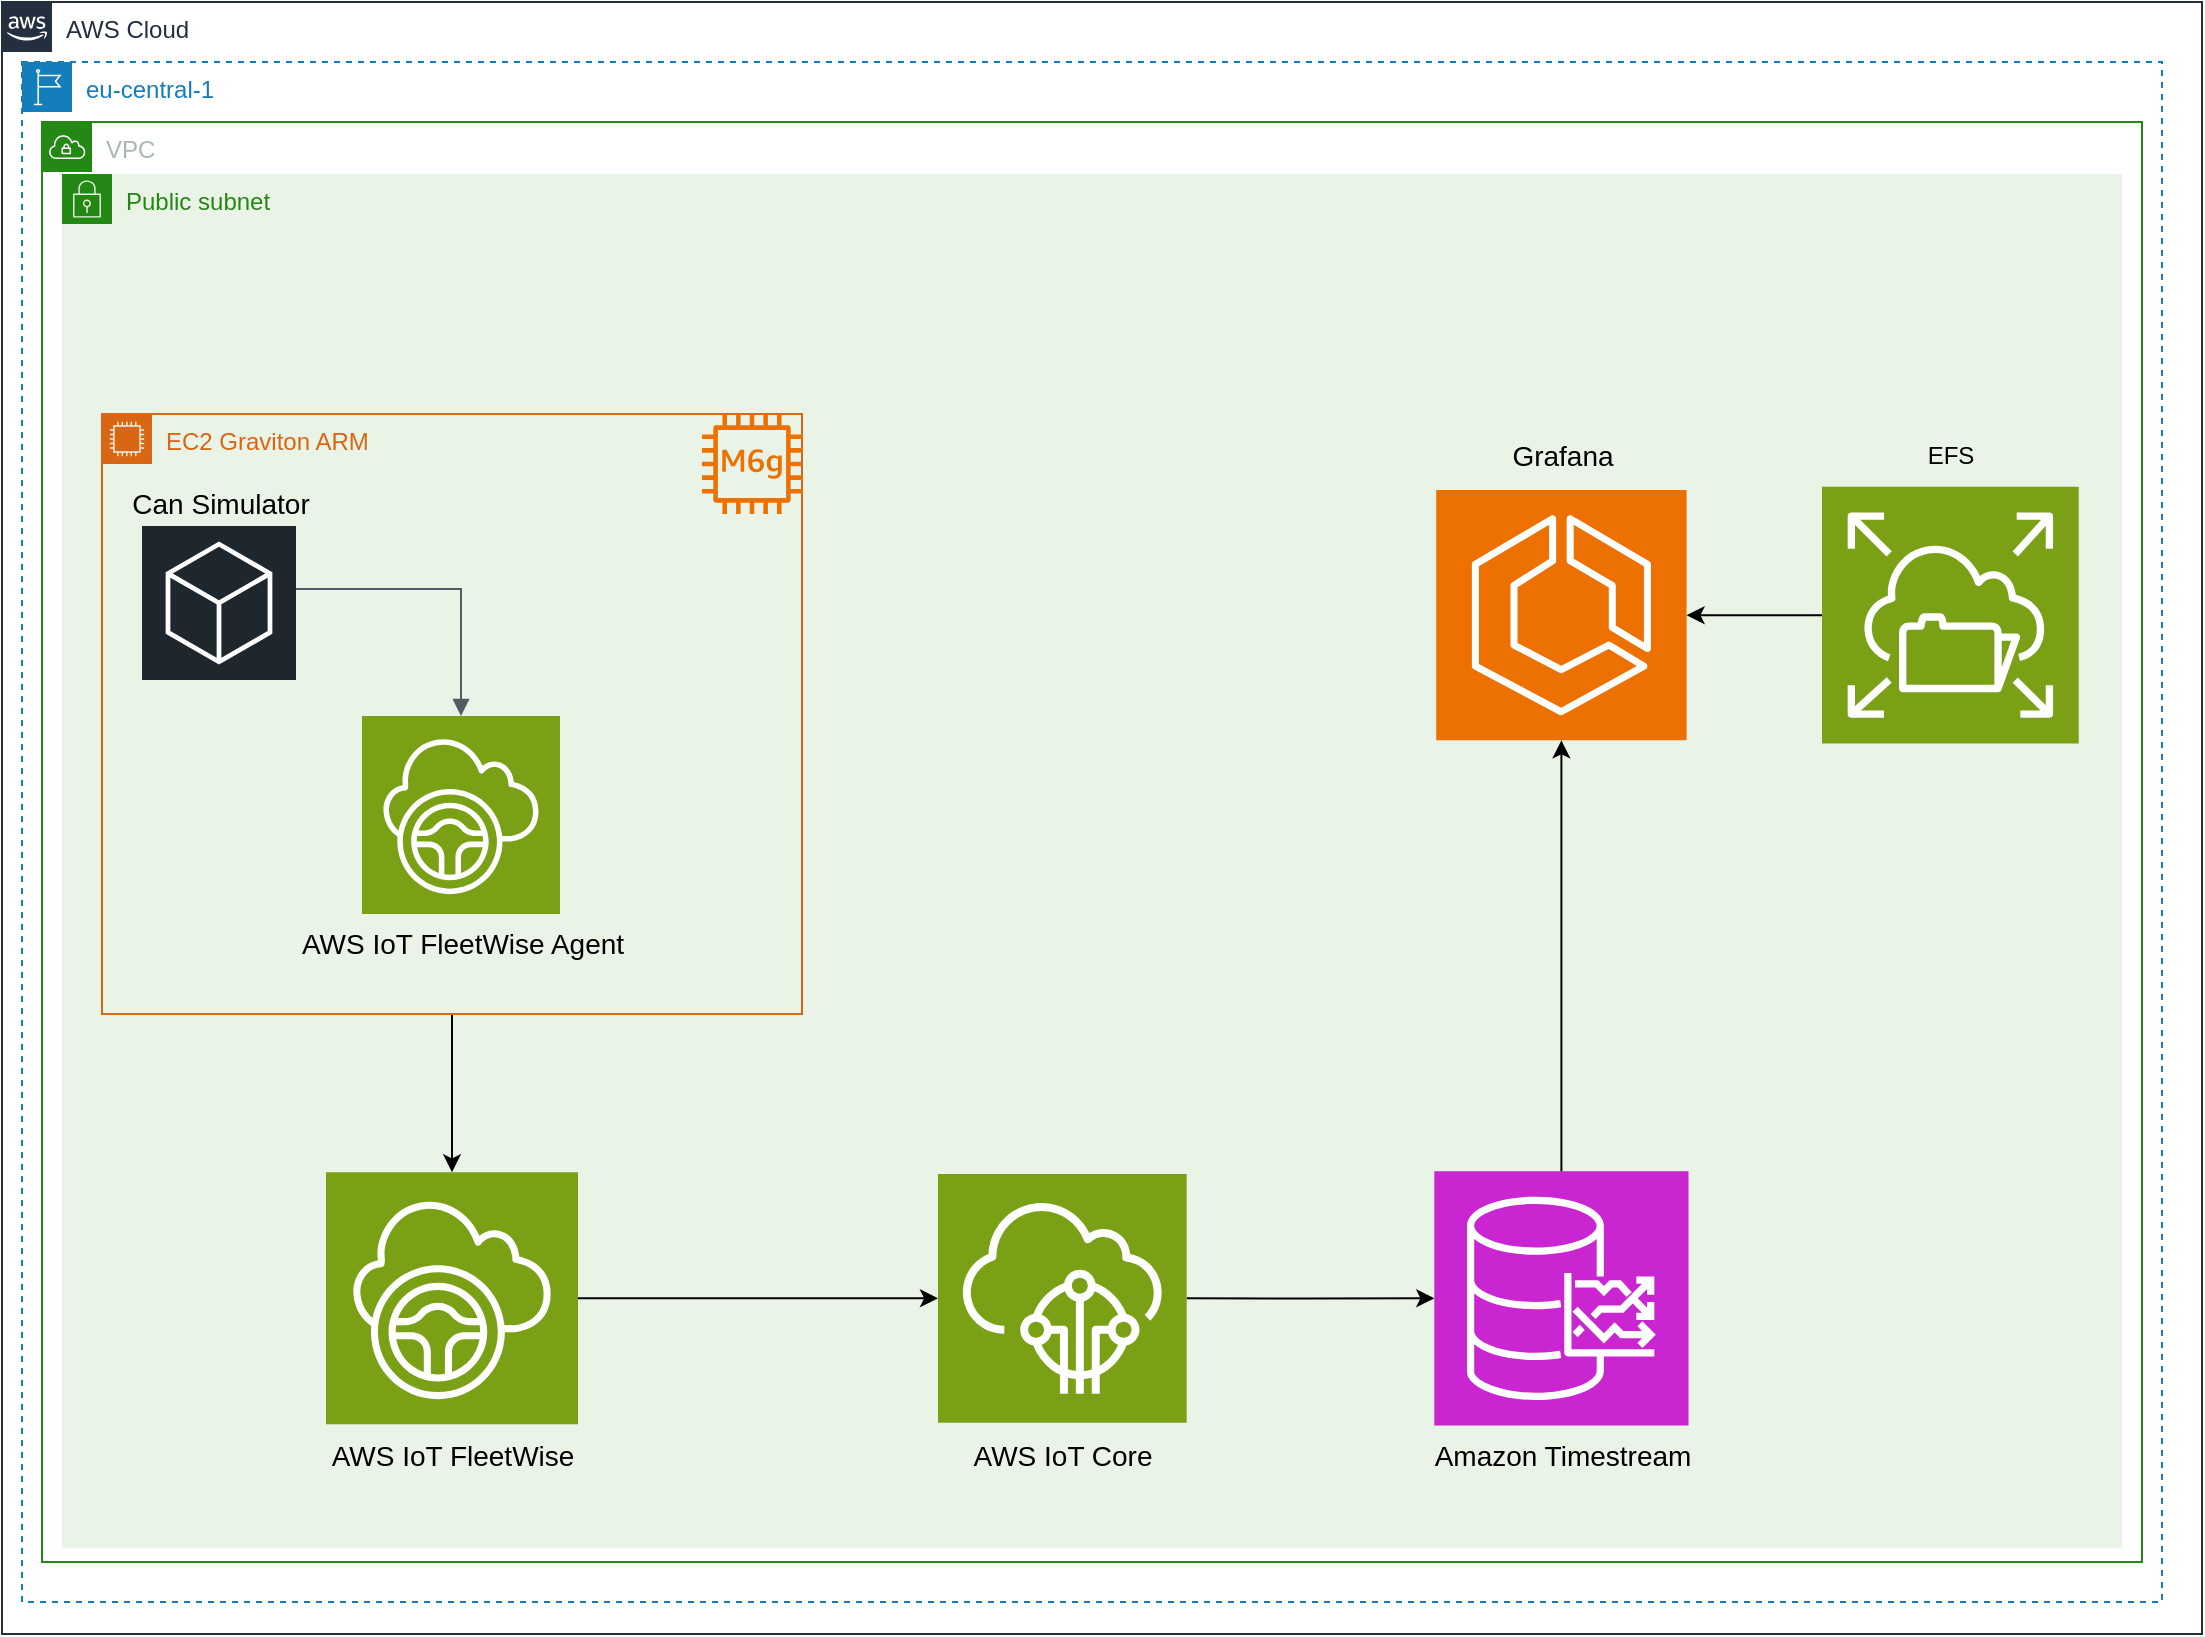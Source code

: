 <mxfile version="22.1.16" type="device">
  <diagram id="Ht1M8jgEwFfnCIfOTk4-" name="Page-1">
    <mxGraphModel dx="1602" dy="843" grid="1" gridSize="10" guides="1" tooltips="1" connect="1" arrows="1" fold="1" page="1" pageScale="1" pageWidth="1169" pageHeight="827" math="0" shadow="0">
      <root>
        <mxCell id="0" />
        <mxCell id="1" parent="0" />
        <mxCell id="7-LpJYeyA-MKppw4qdrL-4" value="AWS Cloud" style="points=[[0,0],[0.25,0],[0.5,0],[0.75,0],[1,0],[1,0.25],[1,0.5],[1,0.75],[1,1],[0.75,1],[0.5,1],[0.25,1],[0,1],[0,0.75],[0,0.5],[0,0.25]];outlineConnect=0;gradientColor=none;html=1;whiteSpace=wrap;fontSize=12;fontStyle=0;container=1;pointerEvents=0;collapsible=0;recursiveResize=0;shape=mxgraph.aws4.group;grIcon=mxgraph.aws4.group_aws_cloud_alt;strokeColor=#232F3E;fillColor=none;verticalAlign=top;align=left;spacingLeft=30;fontColor=#232F3E;dashed=0;" parent="1" vertex="1">
          <mxGeometry x="40" y="60" width="1100" height="816" as="geometry" />
        </mxCell>
        <mxCell id="7-LpJYeyA-MKppw4qdrL-6" value="eu-central-1" style="points=[[0,0],[0.25,0],[0.5,0],[0.75,0],[1,0],[1,0.25],[1,0.5],[1,0.75],[1,1],[0.75,1],[0.5,1],[0.25,1],[0,1],[0,0.75],[0,0.5],[0,0.25]];outlineConnect=0;gradientColor=none;html=1;whiteSpace=wrap;fontSize=12;fontStyle=0;container=1;pointerEvents=0;collapsible=0;recursiveResize=0;shape=mxgraph.aws4.group;grIcon=mxgraph.aws4.group_region;strokeColor=#147EBA;fillColor=none;verticalAlign=top;align=left;spacingLeft=30;fontColor=#147EBA;dashed=1;" parent="7-LpJYeyA-MKppw4qdrL-4" vertex="1">
          <mxGeometry x="10" y="30" width="1070" height="770" as="geometry" />
        </mxCell>
        <mxCell id="7-LpJYeyA-MKppw4qdrL-16" value="VPC" style="points=[[0,0],[0.25,0],[0.5,0],[0.75,0],[1,0],[1,0.25],[1,0.5],[1,0.75],[1,1],[0.75,1],[0.5,1],[0.25,1],[0,1],[0,0.75],[0,0.5],[0,0.25]];outlineConnect=0;gradientColor=none;html=1;whiteSpace=wrap;fontSize=12;fontStyle=0;container=1;pointerEvents=0;collapsible=0;recursiveResize=0;shape=mxgraph.aws4.group;grIcon=mxgraph.aws4.group_vpc;strokeColor=#248814;fillColor=none;verticalAlign=top;align=left;spacingLeft=30;fontColor=#AAB7B8;dashed=0;" parent="7-LpJYeyA-MKppw4qdrL-6" vertex="1">
          <mxGeometry x="10" y="30" width="1050" height="720" as="geometry" />
        </mxCell>
        <mxCell id="7-LpJYeyA-MKppw4qdrL-17" value="Public subnet" style="points=[[0,0],[0.25,0],[0.5,0],[0.75,0],[1,0],[1,0.25],[1,0.5],[1,0.75],[1,1],[0.75,1],[0.5,1],[0.25,1],[0,1],[0,0.75],[0,0.5],[0,0.25]];outlineConnect=0;gradientColor=none;html=1;whiteSpace=wrap;fontSize=12;fontStyle=0;container=1;pointerEvents=0;collapsible=0;recursiveResize=0;shape=mxgraph.aws4.group;grIcon=mxgraph.aws4.group_security_group;grStroke=0;strokeColor=#248814;fillColor=#E9F3E6;verticalAlign=top;align=left;spacingLeft=30;fontColor=#248814;dashed=0;" parent="7-LpJYeyA-MKppw4qdrL-16" vertex="1">
          <mxGeometry x="10" y="26" width="1030" height="687.09" as="geometry" />
        </mxCell>
        <mxCell id="7-LpJYeyA-MKppw4qdrL-10" value="" style="sketch=0;points=[[0,0,0],[0.25,0,0],[0.5,0,0],[0.75,0,0],[1,0,0],[0,1,0],[0.25,1,0],[0.5,1,0],[0.75,1,0],[1,1,0],[0,0.25,0],[0,0.5,0],[0,0.75,0],[1,0.25,0],[1,0.5,0],[1,0.75,0]];outlineConnect=0;fontColor=#232F3E;fillColor=#ED7100;strokeColor=#ffffff;dashed=0;verticalLabelPosition=bottom;verticalAlign=top;align=center;html=1;fontSize=12;fontStyle=0;aspect=fixed;shape=mxgraph.aws4.resourceIcon;resIcon=mxgraph.aws4.ecs;" parent="7-LpJYeyA-MKppw4qdrL-17" vertex="1">
          <mxGeometry x="687.12" y="158" width="125.17" height="125.17" as="geometry" />
        </mxCell>
        <mxCell id="7-LpJYeyA-MKppw4qdrL-9" value="" style="sketch=0;points=[[0,0,0],[0.25,0,0],[0.5,0,0],[0.75,0,0],[1,0,0],[0,1,0],[0.25,1,0],[0.5,1,0],[0.75,1,0],[1,1,0],[0,0.25,0],[0,0.5,0],[0,0.75,0],[1,0.25,0],[1,0.5,0],[1,0.75,0]];outlineConnect=0;fontColor=#232F3E;fillColor=#C925D1;strokeColor=#ffffff;dashed=0;verticalLabelPosition=bottom;verticalAlign=top;align=center;html=1;fontSize=12;fontStyle=0;aspect=fixed;shape=mxgraph.aws4.resourceIcon;resIcon=mxgraph.aws4.timestream;" parent="7-LpJYeyA-MKppw4qdrL-17" vertex="1">
          <mxGeometry x="686.16" y="498.62" width="127.09" height="127.09" as="geometry" />
        </mxCell>
        <mxCell id="7-LpJYeyA-MKppw4qdrL-35" style="edgeStyle=orthogonalEdgeStyle;rounded=0;orthogonalLoop=1;jettySize=auto;html=1;exitX=1;exitY=0.5;exitDx=0;exitDy=0;exitPerimeter=0;" parent="7-LpJYeyA-MKppw4qdrL-17" source="7-LpJYeyA-MKppw4qdrL-11" target="7-LpJYeyA-MKppw4qdrL-9" edge="1">
          <mxGeometry relative="1" as="geometry" />
        </mxCell>
        <mxCell id="7-LpJYeyA-MKppw4qdrL-11" value="" style="sketch=0;points=[[0,0,0],[0.25,0,0],[0.5,0,0],[0.75,0,0],[1,0,0],[0,1,0],[0.25,1,0],[0.5,1,0],[0.75,1,0],[1,1,0],[0,0.25,0],[0,0.5,0],[0,0.75,0],[1,0.25,0],[1,0.5,0],[1,0.75,0]];outlineConnect=0;fontColor=#232F3E;fillColor=#7AA116;strokeColor=#ffffff;dashed=0;verticalLabelPosition=bottom;verticalAlign=top;align=center;html=1;fontSize=12;fontStyle=0;aspect=fixed;shape=mxgraph.aws4.resourceIcon;resIcon=mxgraph.aws4.iot_core;rotation=0;" parent="7-LpJYeyA-MKppw4qdrL-17" vertex="1">
          <mxGeometry x="438.0" y="500" width="124.34" height="124.34" as="geometry" />
        </mxCell>
        <mxCell id="r2aRSGWTVSXIvTG8wzOx-7" value="" style="edgeStyle=orthogonalEdgeStyle;rounded=0;orthogonalLoop=1;jettySize=auto;html=1;" parent="7-LpJYeyA-MKppw4qdrL-17" source="7-LpJYeyA-MKppw4qdrL-18" target="7-LpJYeyA-MKppw4qdrL-23" edge="1">
          <mxGeometry relative="1" as="geometry" />
        </mxCell>
        <mxCell id="7-LpJYeyA-MKppw4qdrL-18" value="EC2 Graviton ARM" style="points=[[0,0],[0.25,0],[0.5,0],[0.75,0],[1,0],[1,0.25],[1,0.5],[1,0.75],[1,1],[0.75,1],[0.5,1],[0.25,1],[0,1],[0,0.75],[0,0.5],[0,0.25]];outlineConnect=0;gradientColor=none;html=1;whiteSpace=wrap;fontSize=12;fontStyle=0;container=1;pointerEvents=0;collapsible=0;recursiveResize=0;shape=mxgraph.aws4.group;grIcon=mxgraph.aws4.group_ec2_instance_contents;strokeColor=#D86613;fillColor=none;verticalAlign=top;align=left;spacingLeft=30;fontColor=#D86613;dashed=0;" parent="7-LpJYeyA-MKppw4qdrL-17" vertex="1">
          <mxGeometry x="20" y="120" width="350" height="300" as="geometry" />
        </mxCell>
        <mxCell id="7-LpJYeyA-MKppw4qdrL-1" value="" style="sketch=0;points=[[0,0,0],[0.25,0,0],[0.5,0,0],[0.75,0,0],[1,0,0],[0,1,0],[0.25,1,0],[0.5,1,0],[0.75,1,0],[1,1,0],[0,0.25,0],[0,0.5,0],[0,0.75,0],[1,0.25,0],[1,0.5,0],[1,0.75,0]];outlineConnect=0;fontColor=#232F3E;fillColor=#7AA116;strokeColor=#ffffff;dashed=0;verticalLabelPosition=bottom;verticalAlign=top;align=center;html=1;fontSize=12;fontStyle=0;aspect=fixed;shape=mxgraph.aws4.resourceIcon;resIcon=mxgraph.aws4.iot_fleetwise;" parent="7-LpJYeyA-MKppw4qdrL-18" vertex="1">
          <mxGeometry x="130" y="151" width="99" height="99" as="geometry" />
        </mxCell>
        <mxCell id="7-LpJYeyA-MKppw4qdrL-21" value="&lt;font style=&quot;font-size: 14px;&quot;&gt;AWS IoT FleetWise Agent&lt;/font&gt;" style="text;html=1;align=center;verticalAlign=middle;resizable=0;points=[];autosize=1;strokeColor=none;fillColor=none;" parent="7-LpJYeyA-MKppw4qdrL-18" vertex="1">
          <mxGeometry x="89.5" y="250" width="180" height="30" as="geometry" />
        </mxCell>
        <mxCell id="7-LpJYeyA-MKppw4qdrL-42" value="&lt;font style=&quot;font-size: 14px;&quot;&gt;Can Simulator&lt;/font&gt;" style="text;html=1;align=center;verticalAlign=middle;resizable=0;points=[];autosize=1;strokeColor=none;fillColor=none;" parent="7-LpJYeyA-MKppw4qdrL-18" vertex="1">
          <mxGeometry x="3.5" y="30" width="110" height="30" as="geometry" />
        </mxCell>
        <mxCell id="7-LpJYeyA-MKppw4qdrL-46" value="" style="sketch=0;points=[[0,0,0],[0.25,0,0],[0.5,0,0],[0.75,0,0],[1,0,0],[0,1,0],[0.25,1,0],[0.5,1,0],[0.75,1,0],[1,1,0],[0,0.25,0],[0,0.5,0],[0,0.75,0],[1,0.25,0],[1,0.5,0],[1,0.75,0]];gradientDirection=north;outlineConnect=0;fontColor=#232F3E;gradientColor=none;fillColor=#1E262E;strokeColor=#ffffff;dashed=0;verticalLabelPosition=bottom;verticalAlign=top;align=center;html=1;fontSize=12;fontStyle=0;aspect=fixed;shape=mxgraph.aws4.resourceIcon;resIcon=mxgraph.aws4.general;" parent="7-LpJYeyA-MKppw4qdrL-18" vertex="1">
          <mxGeometry x="20" y="56" width="77" height="77" as="geometry" />
        </mxCell>
        <mxCell id="7-LpJYeyA-MKppw4qdrL-49" value="" style="edgeStyle=orthogonalEdgeStyle;html=1;endArrow=block;elbow=vertical;startArrow=none;endFill=1;strokeColor=#545B64;rounded=0;entryX=0.5;entryY=0;entryDx=0;entryDy=0;entryPerimeter=0;" parent="7-LpJYeyA-MKppw4qdrL-18" target="7-LpJYeyA-MKppw4qdrL-1" edge="1">
          <mxGeometry width="100" relative="1" as="geometry">
            <mxPoint x="97" y="87.5" as="sourcePoint" />
            <mxPoint x="197" y="87.5" as="targetPoint" />
            <Array as="points">
              <mxPoint x="180" y="88" />
            </Array>
          </mxGeometry>
        </mxCell>
        <mxCell id="r2aRSGWTVSXIvTG8wzOx-1" value="" style="sketch=0;outlineConnect=0;fontColor=#232F3E;gradientColor=none;fillColor=#ED7100;strokeColor=none;dashed=0;verticalLabelPosition=bottom;verticalAlign=top;align=center;html=1;fontSize=12;fontStyle=0;aspect=fixed;pointerEvents=1;shape=mxgraph.aws4.m6g_instance;" parent="7-LpJYeyA-MKppw4qdrL-18" vertex="1">
          <mxGeometry x="300" width="50" height="50" as="geometry" />
        </mxCell>
        <mxCell id="7-LpJYeyA-MKppw4qdrL-24" value="&lt;font style=&quot;font-size: 14px;&quot;&gt;AWS IoT FleetWise&lt;/font&gt;" style="text;html=1;align=center;verticalAlign=middle;resizable=0;points=[];autosize=1;strokeColor=none;fillColor=none;" parent="7-LpJYeyA-MKppw4qdrL-17" vertex="1">
          <mxGeometry x="125" y="625.71" width="140" height="30" as="geometry" />
        </mxCell>
        <mxCell id="7-LpJYeyA-MKppw4qdrL-36" style="edgeStyle=orthogonalEdgeStyle;rounded=0;orthogonalLoop=1;jettySize=auto;html=1;exitX=0.5;exitY=0;exitDx=0;exitDy=0;exitPerimeter=0;entryX=0.5;entryY=1;entryDx=0;entryDy=0;entryPerimeter=0;" parent="7-LpJYeyA-MKppw4qdrL-17" source="7-LpJYeyA-MKppw4qdrL-9" target="7-LpJYeyA-MKppw4qdrL-10" edge="1">
          <mxGeometry relative="1" as="geometry" />
        </mxCell>
        <mxCell id="7-LpJYeyA-MKppw4qdrL-38" value="&lt;font face=&quot;Helvetica&quot; style=&quot;font-size: 14px;&quot;&gt;Grafana&lt;/font&gt;" style="text;html=1;align=center;verticalAlign=middle;resizable=0;points=[];autosize=1;strokeColor=none;fillColor=none;" parent="7-LpJYeyA-MKppw4qdrL-17" vertex="1">
          <mxGeometry x="714.71" y="126.39" width="70" height="30" as="geometry" />
        </mxCell>
        <mxCell id="7-LpJYeyA-MKppw4qdrL-40" value="&lt;font style=&quot;font-size: 14px;&quot;&gt;Amazon Timestream&lt;/font&gt;" style="text;html=1;align=center;verticalAlign=middle;resizable=0;points=[];autosize=1;strokeColor=none;fillColor=none;" parent="7-LpJYeyA-MKppw4qdrL-17" vertex="1">
          <mxGeometry x="674.71" y="625.71" width="150" height="30" as="geometry" />
        </mxCell>
        <mxCell id="7-LpJYeyA-MKppw4qdrL-41" value="&lt;font style=&quot;font-size: 14px;&quot;&gt;AWS IoT Core&lt;/font&gt;" style="text;html=1;align=center;verticalAlign=middle;resizable=0;points=[];autosize=1;strokeColor=none;fillColor=none;" parent="7-LpJYeyA-MKppw4qdrL-17" vertex="1">
          <mxGeometry x="445.17" y="625.71" width="110" height="30" as="geometry" />
        </mxCell>
        <mxCell id="r2aRSGWTVSXIvTG8wzOx-9" value="" style="edgeStyle=orthogonalEdgeStyle;rounded=0;orthogonalLoop=1;jettySize=auto;html=1;" parent="7-LpJYeyA-MKppw4qdrL-17" source="r2aRSGWTVSXIvTG8wzOx-2" target="7-LpJYeyA-MKppw4qdrL-10" edge="1">
          <mxGeometry relative="1" as="geometry" />
        </mxCell>
        <mxCell id="r2aRSGWTVSXIvTG8wzOx-2" value="" style="sketch=0;points=[[0,0,0],[0.25,0,0],[0.5,0,0],[0.75,0,0],[1,0,0],[0,1,0],[0.25,1,0],[0.5,1,0],[0.75,1,0],[1,1,0],[0,0.25,0],[0,0.5,0],[0,0.75,0],[1,0.25,0],[1,0.5,0],[1,0.75,0]];outlineConnect=0;fontColor=#232F3E;fillColor=#7AA116;strokeColor=#ffffff;dashed=0;verticalLabelPosition=bottom;verticalAlign=top;align=center;html=1;fontSize=12;fontStyle=0;aspect=fixed;shape=mxgraph.aws4.resourceIcon;resIcon=mxgraph.aws4.elastic_file_system;" parent="7-LpJYeyA-MKppw4qdrL-17" vertex="1">
          <mxGeometry x="880" y="156.39" width="128.38" height="128.38" as="geometry" />
        </mxCell>
        <mxCell id="7-LpJYeyA-MKppw4qdrL-23" value="" style="sketch=0;points=[[0,0,0],[0.25,0,0],[0.5,0,0],[0.75,0,0],[1,0,0],[0,1,0],[0.25,1,0],[0.5,1,0],[0.75,1,0],[1,1,0],[0,0.25,0],[0,0.5,0],[0,0.75,0],[1,0.25,0],[1,0.5,0],[1,0.75,0]];outlineConnect=0;fontColor=#232F3E;fillColor=#7AA116;strokeColor=#ffffff;dashed=0;verticalLabelPosition=bottom;verticalAlign=top;align=center;html=1;fontSize=12;fontStyle=0;aspect=fixed;shape=mxgraph.aws4.resourceIcon;resIcon=mxgraph.aws4.iot_fleetwise;" parent="7-LpJYeyA-MKppw4qdrL-17" vertex="1">
          <mxGeometry x="132" y="499.17" width="126" height="126" as="geometry" />
        </mxCell>
        <mxCell id="r2aRSGWTVSXIvTG8wzOx-8" style="edgeStyle=orthogonalEdgeStyle;rounded=0;orthogonalLoop=1;jettySize=auto;html=1;entryX=0;entryY=0.5;entryDx=0;entryDy=0;entryPerimeter=0;" parent="7-LpJYeyA-MKppw4qdrL-17" source="7-LpJYeyA-MKppw4qdrL-23" target="7-LpJYeyA-MKppw4qdrL-11" edge="1">
          <mxGeometry relative="1" as="geometry" />
        </mxCell>
        <mxCell id="r2aRSGWTVSXIvTG8wzOx-10" value="EFS" style="text;html=1;align=center;verticalAlign=middle;resizable=0;points=[];autosize=1;strokeColor=none;fillColor=none;" parent="7-LpJYeyA-MKppw4qdrL-17" vertex="1">
          <mxGeometry x="919.19" y="126.39" width="50" height="30" as="geometry" />
        </mxCell>
      </root>
    </mxGraphModel>
  </diagram>
</mxfile>
